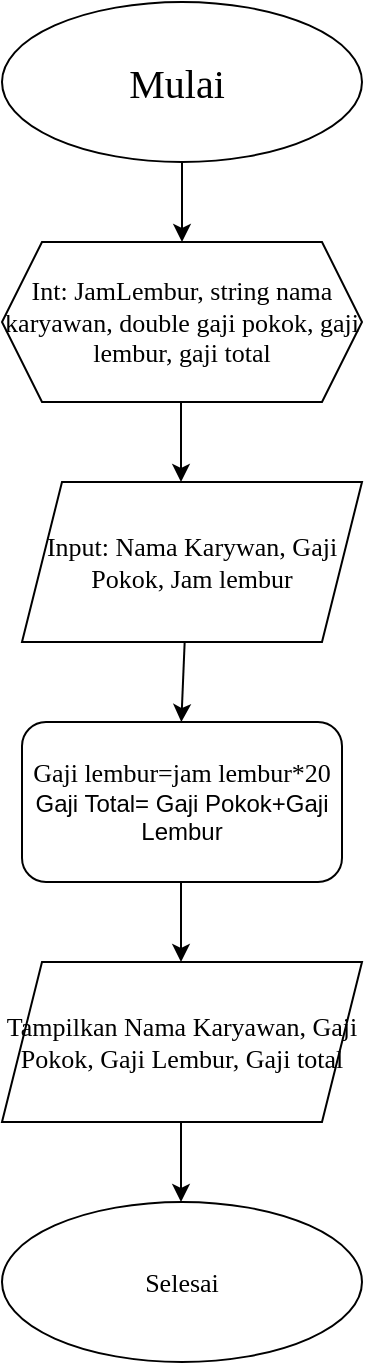 <mxfile>
    <diagram id="PpNEozgkKeBweJidSyL0" name="Page-1">
        <mxGraphModel dx="576" dy="467" grid="1" gridSize="10" guides="1" tooltips="1" connect="1" arrows="1" fold="1" page="1" pageScale="1" pageWidth="850" pageHeight="1100" math="0" shadow="0">
            <root>
                <mxCell id="0"/>
                <mxCell id="1" parent="0"/>
                <mxCell id="2" value="&lt;font style=&quot;font-size: 20px;&quot; face=&quot;Times New Roman&quot;&gt;Mulai&amp;nbsp;&lt;/font&gt;" style="ellipse;whiteSpace=wrap;html=1;" vertex="1" parent="1">
                    <mxGeometry x="190" y="80" width="180" height="80" as="geometry"/>
                </mxCell>
                <mxCell id="3" value="" style="endArrow=classic;html=1;" edge="1" parent="1">
                    <mxGeometry width="50" height="50" relative="1" as="geometry">
                        <mxPoint x="280" y="160" as="sourcePoint"/>
                        <mxPoint x="280" y="200" as="targetPoint"/>
                    </mxGeometry>
                </mxCell>
                <mxCell id="4" value="&lt;font face=&quot;Times New Roman&quot; style=&quot;font-size: 13px;&quot;&gt;Int: JamLembur, string nama karyawan, double gaji pokok, gaji lembur, gaji total&lt;br&gt;&lt;/font&gt;" style="shape=hexagon;perimeter=hexagonPerimeter2;whiteSpace=wrap;html=1;fixedSize=1;" vertex="1" parent="1">
                    <mxGeometry x="190" y="200" width="180" height="80" as="geometry"/>
                </mxCell>
                <mxCell id="5" value="" style="endArrow=classic;html=1;" edge="1" parent="1">
                    <mxGeometry width="50" height="50" relative="1" as="geometry">
                        <mxPoint x="279.5" y="280" as="sourcePoint"/>
                        <mxPoint x="279.5" y="320" as="targetPoint"/>
                    </mxGeometry>
                </mxCell>
                <mxCell id="6" value="&lt;font face=&quot;Times New Roman&quot;&gt;&lt;span style=&quot;font-size: 13px;&quot;&gt;Input: Nama Karywan, Gaji Pokok, Jam lembur&lt;/span&gt;&lt;/font&gt;" style="shape=parallelogram;perimeter=parallelogramPerimeter;whiteSpace=wrap;html=1;fixedSize=1;" vertex="1" parent="1">
                    <mxGeometry x="200" y="320" width="170" height="80" as="geometry"/>
                </mxCell>
                <mxCell id="7" value="" style="edgeStyle=none;html=1;" edge="1" parent="1">
                    <mxGeometry relative="1" as="geometry">
                        <mxPoint x="281.333" y="400" as="sourcePoint"/>
                        <mxPoint x="279.667" y="440" as="targetPoint"/>
                    </mxGeometry>
                </mxCell>
                <mxCell id="8" value="&lt;font face=&quot;Times New Roman&quot;&gt;&lt;span style=&quot;font-size: 13px;&quot;&gt;Gaji lembur=jam lembur*20&lt;br&gt;&lt;/span&gt;&lt;/font&gt;Gaji Total= Gaji Pokok+Gaji Lembur" style="rounded=1;whiteSpace=wrap;html=1;" vertex="1" parent="1">
                    <mxGeometry x="200" y="440" width="160" height="80" as="geometry"/>
                </mxCell>
                <mxCell id="9" value="" style="endArrow=classic;html=1;" edge="1" parent="1">
                    <mxGeometry width="50" height="50" relative="1" as="geometry">
                        <mxPoint x="279.5" y="520" as="sourcePoint"/>
                        <mxPoint x="279.5" y="560" as="targetPoint"/>
                    </mxGeometry>
                </mxCell>
                <mxCell id="10" value="&lt;font style=&quot;font-size: 13px;&quot; face=&quot;Times New Roman&quot;&gt;Tampilkan Nama Karyawan, Gaji Pokok, Gaji Lembur, Gaji total&lt;/font&gt;" style="shape=parallelogram;perimeter=parallelogramPerimeter;whiteSpace=wrap;html=1;fixedSize=1;" vertex="1" parent="1">
                    <mxGeometry x="190" y="560" width="180" height="80" as="geometry"/>
                </mxCell>
                <mxCell id="11" value="" style="endArrow=classic;html=1;" edge="1" parent="1">
                    <mxGeometry width="50" height="50" relative="1" as="geometry">
                        <mxPoint x="279.5" y="640" as="sourcePoint"/>
                        <mxPoint x="279.5" y="680" as="targetPoint"/>
                    </mxGeometry>
                </mxCell>
                <mxCell id="12" value="&lt;font style=&quot;font-size: 13px;&quot; face=&quot;Times New Roman&quot;&gt;Selesai&lt;/font&gt;" style="ellipse;whiteSpace=wrap;html=1;" vertex="1" parent="1">
                    <mxGeometry x="190" y="680" width="180" height="80" as="geometry"/>
                </mxCell>
            </root>
        </mxGraphModel>
    </diagram>
</mxfile>